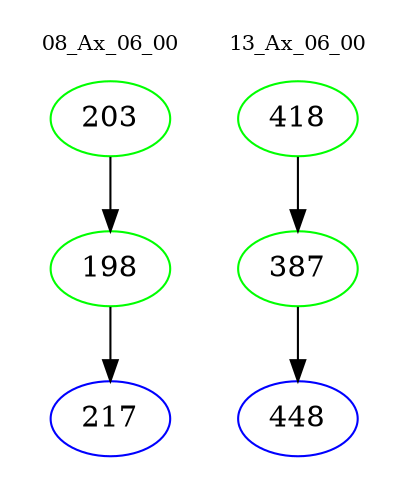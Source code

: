 digraph{
subgraph cluster_0 {
color = white
label = "08_Ax_06_00";
fontsize=10;
T0_203 [label="203", color="green"]
T0_203 -> T0_198 [color="black"]
T0_198 [label="198", color="green"]
T0_198 -> T0_217 [color="black"]
T0_217 [label="217", color="blue"]
}
subgraph cluster_1 {
color = white
label = "13_Ax_06_00";
fontsize=10;
T1_418 [label="418", color="green"]
T1_418 -> T1_387 [color="black"]
T1_387 [label="387", color="green"]
T1_387 -> T1_448 [color="black"]
T1_448 [label="448", color="blue"]
}
}
